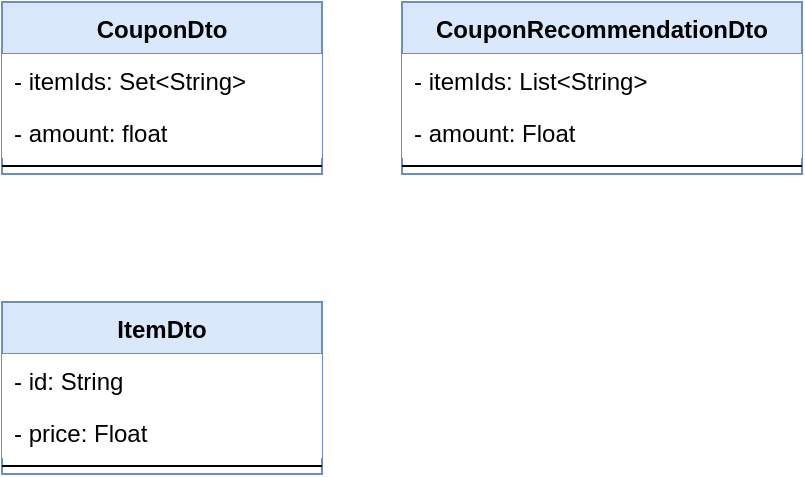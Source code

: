 <mxfile version="13.0.3" type="device" pages="2"><diagram id="eoNwJDxmQbQyt3XEnJp6" name="Dominio"><mxGraphModel dx="583" dy="678" grid="1" gridSize="10" guides="1" tooltips="1" connect="1" arrows="1" fold="1" page="1" pageScale="1" pageWidth="1600" pageHeight="1200" math="0" shadow="0"><root><mxCell id="0"/><mxCell id="1" parent="0"/><mxCell id="sN7fl8B6ExF6OuIY8F0c-1" value="CouponDto" style="swimlane;fontStyle=1;align=center;verticalAlign=top;childLayout=stackLayout;horizontal=1;startSize=26;horizontalStack=0;resizeParent=1;resizeParentMax=0;resizeLast=0;collapsible=1;marginBottom=0;fillColor=#dae8fc;strokeColor=#6c8ebf;" parent="1" vertex="1"><mxGeometry x="720" y="370" width="160" height="86" as="geometry"/></mxCell><mxCell id="sN7fl8B6ExF6OuIY8F0c-5" value="- itemIds: Set&lt;String&gt;&#10;" style="text;strokeColor=none;fillColor=#ffffff;align=left;verticalAlign=top;spacingLeft=4;spacingRight=4;overflow=hidden;rotatable=0;points=[[0,0.5],[1,0.5]];portConstraint=eastwest;" parent="sN7fl8B6ExF6OuIY8F0c-1" vertex="1"><mxGeometry y="26" width="160" height="26" as="geometry"/></mxCell><mxCell id="sN7fl8B6ExF6OuIY8F0c-2" value="- amount: float&#10;" style="text;strokeColor=none;fillColor=#ffffff;align=left;verticalAlign=top;spacingLeft=4;spacingRight=4;overflow=hidden;rotatable=0;points=[[0,0.5],[1,0.5]];portConstraint=eastwest;" parent="sN7fl8B6ExF6OuIY8F0c-1" vertex="1"><mxGeometry y="52" width="160" height="26" as="geometry"/></mxCell><mxCell id="sN7fl8B6ExF6OuIY8F0c-3" value="" style="line;strokeWidth=1;fillColor=none;align=left;verticalAlign=middle;spacingTop=-1;spacingLeft=3;spacingRight=3;rotatable=0;labelPosition=right;points=[];portConstraint=eastwest;" parent="sN7fl8B6ExF6OuIY8F0c-1" vertex="1"><mxGeometry y="78" width="160" height="8" as="geometry"/></mxCell><mxCell id="s9tVnt9kv_YL8QBWM3vy-1" value="ItemDto" style="swimlane;fontStyle=1;align=center;verticalAlign=top;childLayout=stackLayout;horizontal=1;startSize=26;horizontalStack=0;resizeParent=1;resizeParentMax=0;resizeLast=0;collapsible=1;marginBottom=0;fillColor=#dae8fc;strokeColor=#6c8ebf;" parent="1" vertex="1"><mxGeometry x="720" y="520" width="160" height="86" as="geometry"/></mxCell><mxCell id="sIX3MmX0_nzbgGHNBJsI-1" value="- id: String&#10;" style="text;strokeColor=none;fillColor=#ffffff;align=left;verticalAlign=top;spacingLeft=4;spacingRight=4;overflow=hidden;rotatable=0;points=[[0,0.5],[1,0.5]];portConstraint=eastwest;" vertex="1" parent="s9tVnt9kv_YL8QBWM3vy-1"><mxGeometry y="26" width="160" height="26" as="geometry"/></mxCell><mxCell id="s9tVnt9kv_YL8QBWM3vy-2" value="- price: Float&#10;" style="text;strokeColor=none;fillColor=#ffffff;align=left;verticalAlign=top;spacingLeft=4;spacingRight=4;overflow=hidden;rotatable=0;points=[[0,0.5],[1,0.5]];portConstraint=eastwest;" parent="s9tVnt9kv_YL8QBWM3vy-1" vertex="1"><mxGeometry y="52" width="160" height="26" as="geometry"/></mxCell><mxCell id="s9tVnt9kv_YL8QBWM3vy-4" value="" style="line;strokeWidth=1;fillColor=none;align=left;verticalAlign=middle;spacingTop=-1;spacingLeft=3;spacingRight=3;rotatable=0;labelPosition=right;points=[];portConstraint=eastwest;" parent="s9tVnt9kv_YL8QBWM3vy-1" vertex="1"><mxGeometry y="78" width="160" height="8" as="geometry"/></mxCell><mxCell id="CywODt655JbisuzRD4wC-1" value="CouponRecommendationDto" style="swimlane;fontStyle=1;align=center;verticalAlign=top;childLayout=stackLayout;horizontal=1;startSize=26;horizontalStack=0;resizeParent=1;resizeParentMax=0;resizeLast=0;collapsible=1;marginBottom=0;fillColor=#dae8fc;strokeColor=#6c8ebf;" parent="1" vertex="1"><mxGeometry x="920" y="370" width="200" height="86" as="geometry"/></mxCell><mxCell id="CywODt655JbisuzRD4wC-2" value="- itemIds: List&lt;String&gt;&#10;" style="text;strokeColor=none;fillColor=#ffffff;align=left;verticalAlign=top;spacingLeft=4;spacingRight=4;overflow=hidden;rotatable=0;points=[[0,0.5],[1,0.5]];portConstraint=eastwest;" parent="CywODt655JbisuzRD4wC-1" vertex="1"><mxGeometry y="26" width="200" height="26" as="geometry"/></mxCell><mxCell id="CywODt655JbisuzRD4wC-3" value="- amount: Float&#10;" style="text;strokeColor=none;fillColor=#ffffff;align=left;verticalAlign=top;spacingLeft=4;spacingRight=4;overflow=hidden;rotatable=0;points=[[0,0.5],[1,0.5]];portConstraint=eastwest;" parent="CywODt655JbisuzRD4wC-1" vertex="1"><mxGeometry y="52" width="200" height="26" as="geometry"/></mxCell><mxCell id="CywODt655JbisuzRD4wC-4" value="" style="line;strokeWidth=1;fillColor=none;align=left;verticalAlign=middle;spacingTop=-1;spacingLeft=3;spacingRight=3;rotatable=0;labelPosition=right;points=[];portConstraint=eastwest;" parent="CywODt655JbisuzRD4wC-1" vertex="1"><mxGeometry y="78" width="200" height="8" as="geometry"/></mxCell></root></mxGraphModel></diagram><diagram id="kgM7dbxFRAGlAMAMBSKK" name="Clases"><mxGraphModel dx="824" dy="956" grid="1" gridSize="10" guides="1" tooltips="1" connect="1" arrows="1" fold="1" page="1" pageScale="1" pageWidth="1600" pageHeight="1200" math="0" shadow="0"><root><mxCell id="wiLNBLmY_Kh5eLfNZQKF-0"/><mxCell id="wiLNBLmY_Kh5eLfNZQKF-1" parent="wiLNBLmY_Kh5eLfNZQKF-0"/><mxCell id="VScHLMkjqIl-3x6fc9_G-14" style="edgeStyle=orthogonalEdgeStyle;rounded=0;orthogonalLoop=1;jettySize=auto;html=1;dashed=1;endArrow=open;endFill=0;" parent="wiLNBLmY_Kh5eLfNZQKF-1" source="VScHLMkjqIl-3x6fc9_G-11" target="VScHLMkjqIl-3x6fc9_G-0" edge="1"><mxGeometry relative="1" as="geometry"/></mxCell><mxCell id="VScHLMkjqIl-3x6fc9_G-21" style="edgeStyle=orthogonalEdgeStyle;rounded=0;orthogonalLoop=1;jettySize=auto;html=1;dashed=1;endArrow=open;endFill=0;" parent="wiLNBLmY_Kh5eLfNZQKF-1" source="VScHLMkjqIl-3x6fc9_G-15" target="VScHLMkjqIl-3x6fc9_G-18" edge="1"><mxGeometry relative="1" as="geometry"><mxPoint x="550.0" y="380.0" as="sourcePoint"/><mxPoint x="630.0" y="380.0" as="targetPoint"/></mxGeometry></mxCell><mxCell id="VScHLMkjqIl-3x6fc9_G-22" style="edgeStyle=orthogonalEdgeStyle;rounded=0;orthogonalLoop=1;jettySize=auto;html=1;dashed=1;endArrow=open;endFill=0;" parent="wiLNBLmY_Kh5eLfNZQKF-1" source="VScHLMkjqIl-3x6fc9_G-0" target="VScHLMkjqIl-3x6fc9_G-15" edge="1"><mxGeometry relative="1" as="geometry"><mxPoint x="550" y="380" as="sourcePoint"/><mxPoint x="630" y="380" as="targetPoint"/></mxGeometry></mxCell><mxCell id="VScHLMkjqIl-3x6fc9_G-11" value="CouponRestController" style="swimlane;fontStyle=1;align=center;verticalAlign=top;childLayout=stackLayout;horizontal=1;startSize=26;horizontalStack=0;resizeParent=1;resizeParentMax=0;resizeLast=0;collapsible=1;marginBottom=0;fillColor=#dae8fc;strokeColor=#6c8ebf;" parent="wiLNBLmY_Kh5eLfNZQKF-1" vertex="1"><mxGeometry x="160" y="340" width="430" height="60" as="geometry"/></mxCell><mxCell id="VScHLMkjqIl-3x6fc9_G-12" value="" style="line;strokeWidth=1;fillColor=#ffffff;align=left;verticalAlign=middle;spacingTop=-1;spacingLeft=3;spacingRight=3;rotatable=0;labelPosition=right;points=[];portConstraint=eastwest;" parent="VScHLMkjqIl-3x6fc9_G-11" vertex="1"><mxGeometry y="26" width="430" height="8" as="geometry"/></mxCell><mxCell id="VScHLMkjqIl-3x6fc9_G-13" value="+ getRecommendation(couponDto: CouponDto): CouponRecommendationDto" style="text;strokeColor=none;fillColor=#ffffff;align=left;verticalAlign=top;spacingLeft=4;spacingRight=4;overflow=hidden;rotatable=0;points=[[0,0.5],[1,0.5]];portConstraint=eastwest;" parent="VScHLMkjqIl-3x6fc9_G-11" vertex="1"><mxGeometry y="34" width="430" height="26" as="geometry"/></mxCell><mxCell id="VScHLMkjqIl-3x6fc9_G-0" value="CouponService" style="swimlane;fontStyle=1;align=center;verticalAlign=top;childLayout=stackLayout;horizontal=1;startSize=26;horizontalStack=0;resizeParent=1;resizeParentMax=0;resizeLast=0;collapsible=1;marginBottom=0;fillColor=#ffe6cc;strokeColor=#d79b00;" parent="wiLNBLmY_Kh5eLfNZQKF-1" vertex="1"><mxGeometry x="640" y="331" width="440" height="78" as="geometry"/></mxCell><mxCell id="2xcCfnOaovTbSjBfUr_y-1" value="+ calculate(Map&lt;String, Float&gt; items, Float amount): List&lt;String&gt;" style="text;strokeColor=none;fillColor=#ffffff;align=left;verticalAlign=top;spacingLeft=4;spacingRight=4;overflow=hidden;rotatable=0;points=[[0,0.5],[1,0.5]];portConstraint=eastwest;" parent="VScHLMkjqIl-3x6fc9_G-0" vertex="1"><mxGeometry y="26" width="440" height="26" as="geometry"/></mxCell><mxCell id="VScHLMkjqIl-3x6fc9_G-3" value="+ getRecommendation(couponDto: CouponDto): CouponRecommendationDto" style="text;strokeColor=none;fillColor=#ffffff;align=left;verticalAlign=top;spacingLeft=4;spacingRight=4;overflow=hidden;rotatable=0;points=[[0,0.5],[1,0.5]];portConstraint=eastwest;" parent="VScHLMkjqIl-3x6fc9_G-0" vertex="1"><mxGeometry y="52" width="440" height="26" as="geometry"/></mxCell><mxCell id="VScHLMkjqIl-3x6fc9_G-15" value="ItemService" style="swimlane;fontStyle=1;align=center;verticalAlign=top;childLayout=stackLayout;horizontal=1;startSize=26;horizontalStack=0;resizeParent=1;resizeParentMax=0;resizeLast=0;collapsible=1;marginBottom=0;fillColor=#ffe6cc;strokeColor=#d79b00;" parent="wiLNBLmY_Kh5eLfNZQKF-1" vertex="1"><mxGeometry x="680" y="480" width="360" height="60" as="geometry"/></mxCell><mxCell id="VScHLMkjqIl-3x6fc9_G-16" value="" style="line;strokeWidth=1;fillColor=#ffffff;align=left;verticalAlign=middle;spacingTop=-1;spacingLeft=3;spacingRight=3;rotatable=0;labelPosition=right;points=[];portConstraint=eastwest;" parent="VScHLMkjqIl-3x6fc9_G-15" vertex="1"><mxGeometry y="26" width="360" height="8" as="geometry"/></mxCell><mxCell id="VScHLMkjqIl-3x6fc9_G-17" value="+ findItemsByIds(itemIds: Set&lt;String&gt;): List&lt;ItemDto&gt;" style="text;strokeColor=none;fillColor=#ffffff;align=left;verticalAlign=top;spacingLeft=4;spacingRight=4;overflow=hidden;rotatable=0;points=[[0,0.5],[1,0.5]];portConstraint=eastwest;" parent="VScHLMkjqIl-3x6fc9_G-15" vertex="1"><mxGeometry y="34" width="360" height="26" as="geometry"/></mxCell><mxCell id="VScHLMkjqIl-3x6fc9_G-18" value="ItemRepository" style="swimlane;fontStyle=1;align=center;verticalAlign=top;childLayout=stackLayout;horizontal=1;startSize=26;horizontalStack=0;resizeParent=1;resizeParentMax=0;resizeLast=0;collapsible=1;marginBottom=0;fillColor=#d5e8d4;strokeColor=#82b366;" parent="wiLNBLmY_Kh5eLfNZQKF-1" vertex="1"><mxGeometry x="1080" y="480" width="300" height="60" as="geometry"/></mxCell><mxCell id="VScHLMkjqIl-3x6fc9_G-19" value="" style="line;strokeWidth=1;fillColor=#ffffff;align=left;verticalAlign=middle;spacingTop=-1;spacingLeft=3;spacingRight=3;rotatable=0;labelPosition=right;points=[];portConstraint=eastwest;" parent="VScHLMkjqIl-3x6fc9_G-18" vertex="1"><mxGeometry y="26" width="300" height="8" as="geometry"/></mxCell><mxCell id="VScHLMkjqIl-3x6fc9_G-20" value="+ findItemsById(itemIds: List&lt;String&gt;): List&lt;ItemDto&gt;" style="text;strokeColor=none;fillColor=#ffffff;align=left;verticalAlign=top;spacingLeft=4;spacingRight=4;overflow=hidden;rotatable=0;points=[[0,0.5],[1,0.5]];portConstraint=eastwest;" parent="VScHLMkjqIl-3x6fc9_G-18" vertex="1"><mxGeometry y="34" width="300" height="26" as="geometry"/></mxCell></root></mxGraphModel></diagram></mxfile>